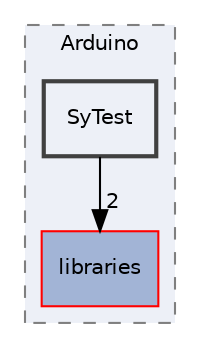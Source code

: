 digraph "src/Arduino/SyTest"
{
 // LATEX_PDF_SIZE
  edge [fontname="Helvetica",fontsize="10",labelfontname="Helvetica",labelfontsize="10"];
  node [fontname="Helvetica",fontsize="10",shape=record];
  compound=true
  subgraph clusterdir_f958e8ac58b19dadf38a4a7b4cb38a1f {
    graph [ bgcolor="#edf0f7", pencolor="grey50", style="filled,dashed,", label="Arduino", fontname="Helvetica", fontsize="10", URL="dir_f958e8ac58b19dadf38a4a7b4cb38a1f.html"]
  dir_f99f708cec72a15cd88662dbbe55aa94 [shape=box, label="libraries", style="filled,", fillcolor="#a2b4d6", color="red", URL="dir_f99f708cec72a15cd88662dbbe55aa94.html"];
  dir_fd4980829fe187e274a6b21bd05c972f [shape=box, label="SyTest", style="filled,bold,", fillcolor="#edf0f7", color="grey25", URL="dir_fd4980829fe187e274a6b21bd05c972f.html"];
  }
  dir_fd4980829fe187e274a6b21bd05c972f->dir_f99f708cec72a15cd88662dbbe55aa94 [headlabel="2", labeldistance=1.5 headhref="dir_000014_000003.html"];
}
